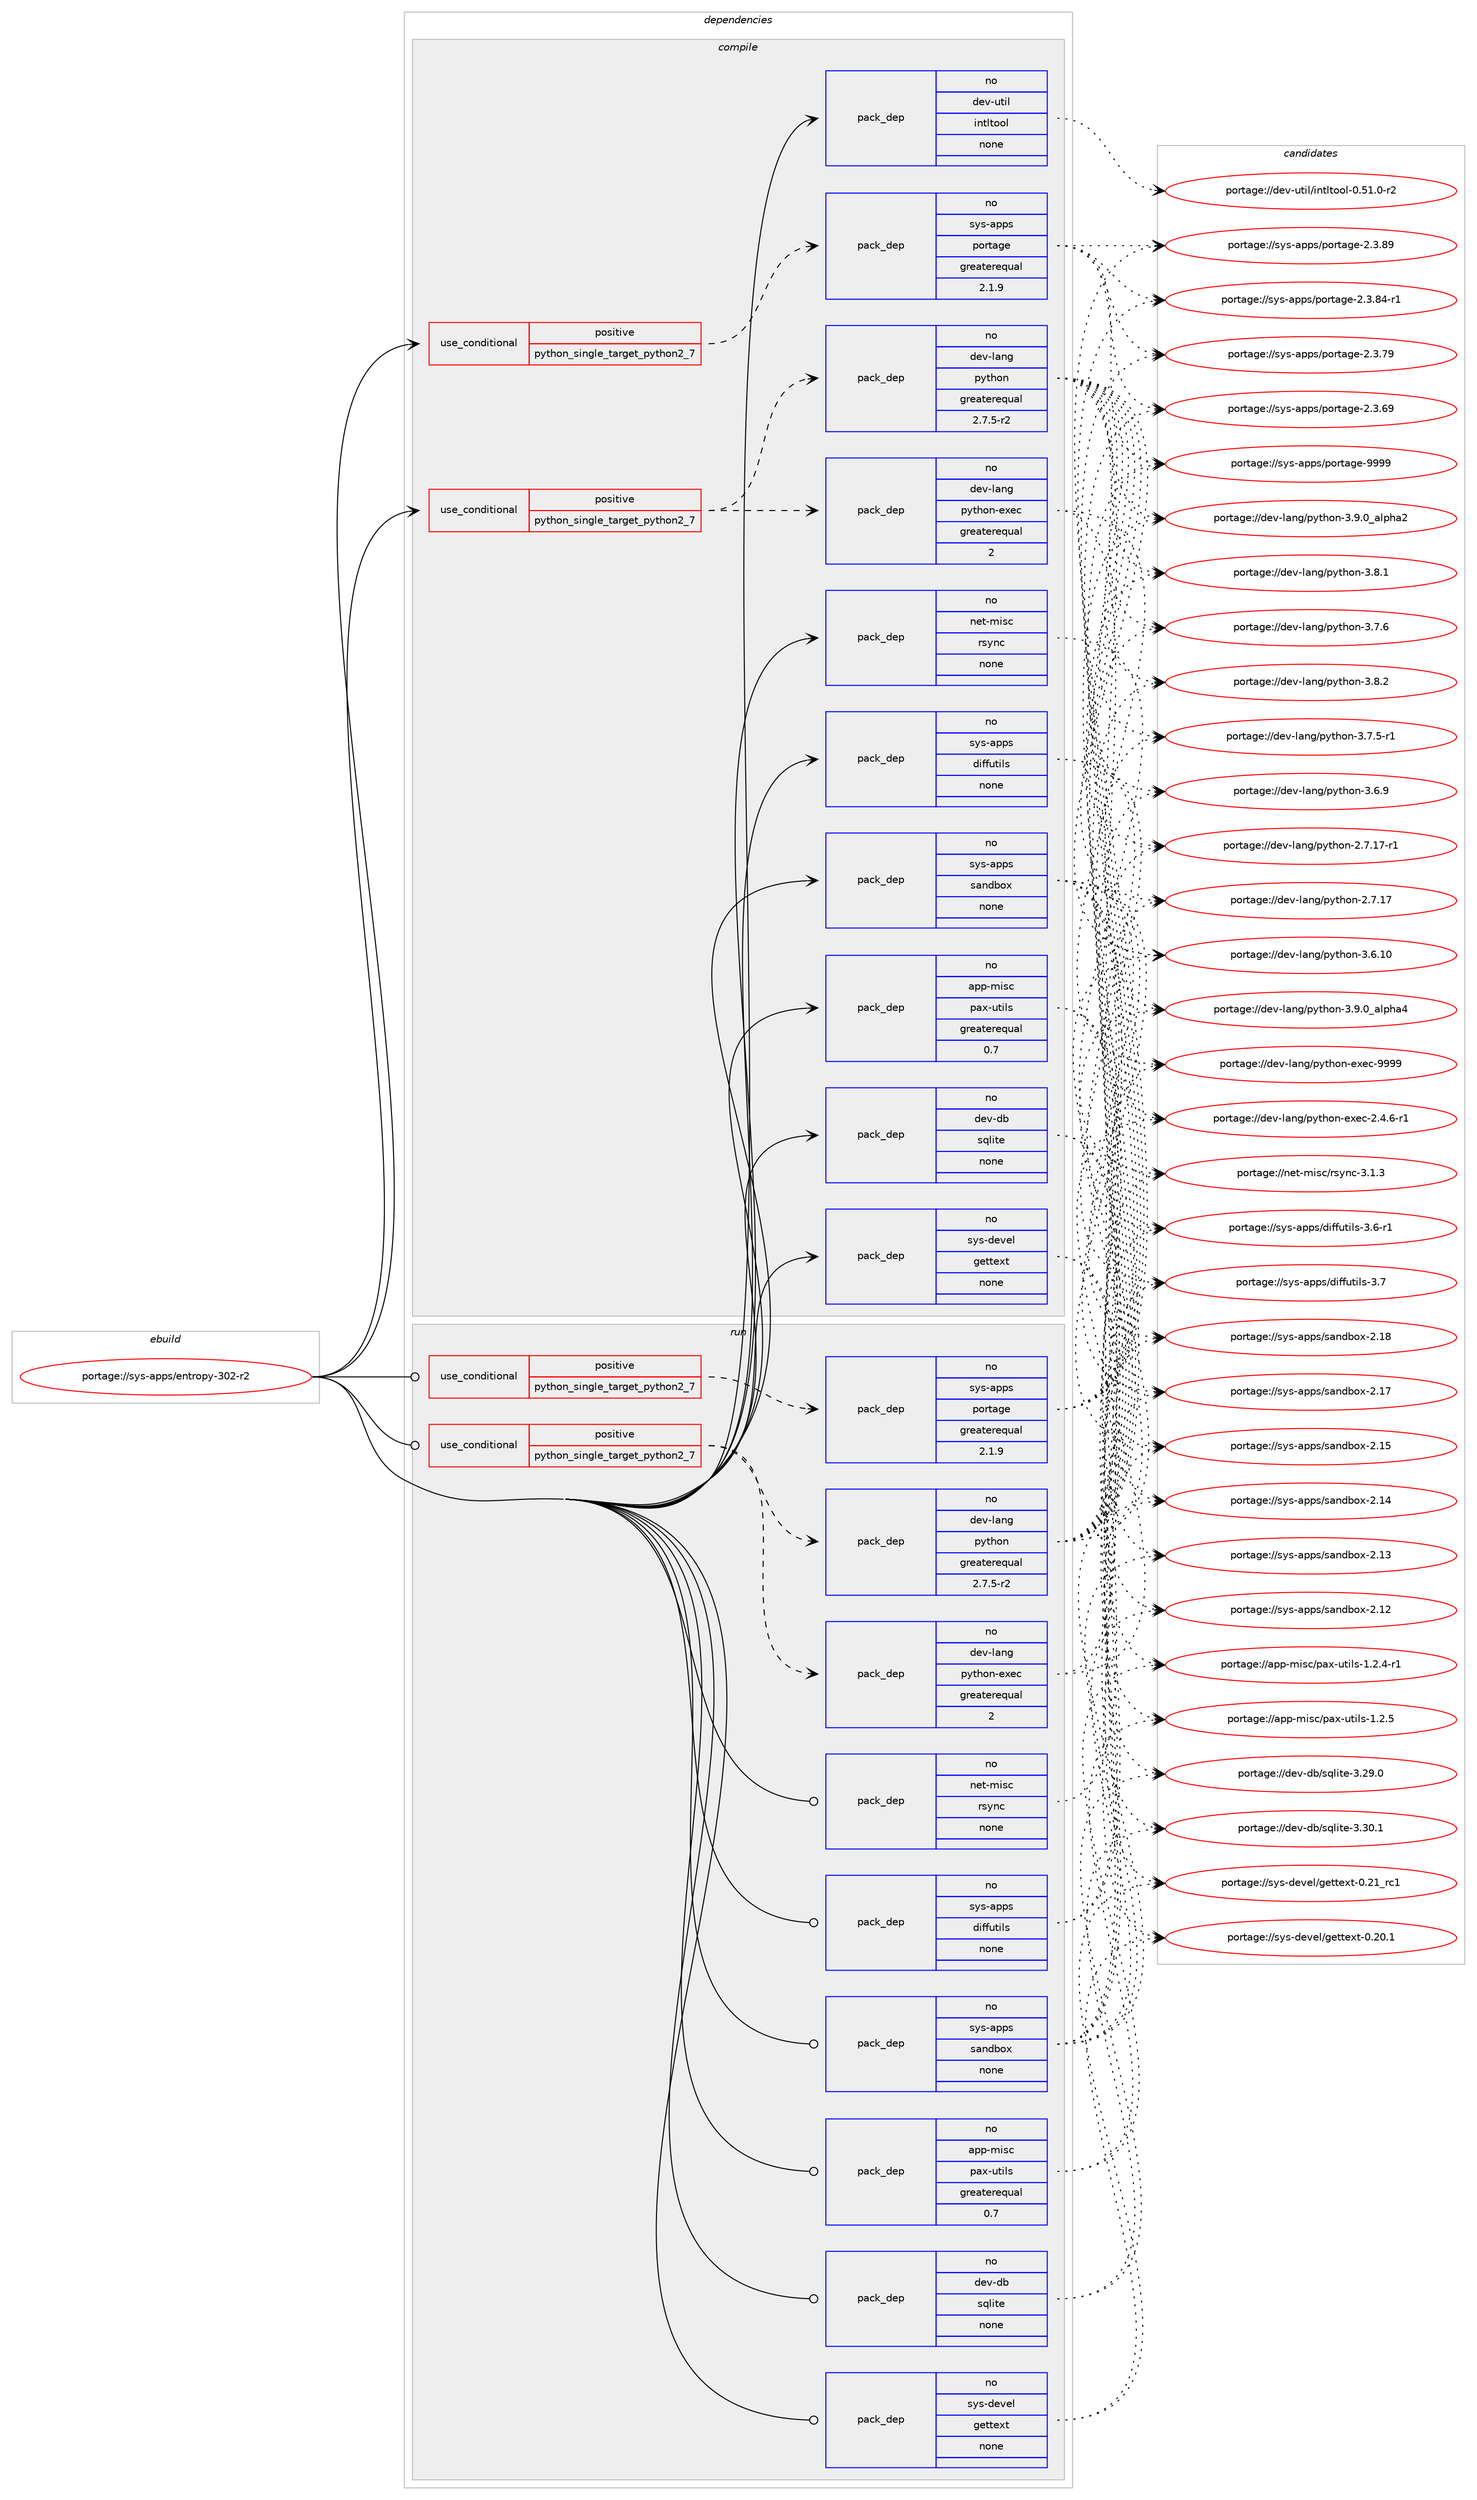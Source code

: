 digraph prolog {

# *************
# Graph options
# *************

newrank=true;
concentrate=true;
compound=true;
graph [rankdir=LR,fontname=Helvetica,fontsize=10,ranksep=1.5];#, ranksep=2.5, nodesep=0.2];
edge  [arrowhead=vee];
node  [fontname=Helvetica,fontsize=10];

# **********
# The ebuild
# **********

subgraph cluster_leftcol {
color=gray;
label=<<i>ebuild</i>>;
id [label="portage://sys-apps/entropy-302-r2", color=red, width=4, href="../sys-apps/entropy-302-r2.svg"];
}

# ****************
# The dependencies
# ****************

subgraph cluster_midcol {
color=gray;
label=<<i>dependencies</i>>;
subgraph cluster_compile {
fillcolor="#eeeeee";
style=filled;
label=<<i>compile</i>>;
subgraph cond9509 {
dependency44412 [label=<<TABLE BORDER="0" CELLBORDER="1" CELLSPACING="0" CELLPADDING="4"><TR><TD ROWSPAN="3" CELLPADDING="10">use_conditional</TD></TR><TR><TD>positive</TD></TR><TR><TD>python_single_target_python2_7</TD></TR></TABLE>>, shape=none, color=red];
subgraph pack33897 {
dependency44413 [label=<<TABLE BORDER="0" CELLBORDER="1" CELLSPACING="0" CELLPADDING="4" WIDTH="220"><TR><TD ROWSPAN="6" CELLPADDING="30">pack_dep</TD></TR><TR><TD WIDTH="110">no</TD></TR><TR><TD>dev-lang</TD></TR><TR><TD>python</TD></TR><TR><TD>greaterequal</TD></TR><TR><TD>2.7.5-r2</TD></TR></TABLE>>, shape=none, color=blue];
}
dependency44412:e -> dependency44413:w [weight=20,style="dashed",arrowhead="vee"];
subgraph pack33898 {
dependency44414 [label=<<TABLE BORDER="0" CELLBORDER="1" CELLSPACING="0" CELLPADDING="4" WIDTH="220"><TR><TD ROWSPAN="6" CELLPADDING="30">pack_dep</TD></TR><TR><TD WIDTH="110">no</TD></TR><TR><TD>dev-lang</TD></TR><TR><TD>python-exec</TD></TR><TR><TD>greaterequal</TD></TR><TR><TD>2</TD></TR></TABLE>>, shape=none, color=blue];
}
dependency44412:e -> dependency44414:w [weight=20,style="dashed",arrowhead="vee"];
}
id:e -> dependency44412:w [weight=20,style="solid",arrowhead="vee"];
subgraph cond9510 {
dependency44415 [label=<<TABLE BORDER="0" CELLBORDER="1" CELLSPACING="0" CELLPADDING="4"><TR><TD ROWSPAN="3" CELLPADDING="10">use_conditional</TD></TR><TR><TD>positive</TD></TR><TR><TD>python_single_target_python2_7</TD></TR></TABLE>>, shape=none, color=red];
subgraph pack33899 {
dependency44416 [label=<<TABLE BORDER="0" CELLBORDER="1" CELLSPACING="0" CELLPADDING="4" WIDTH="220"><TR><TD ROWSPAN="6" CELLPADDING="30">pack_dep</TD></TR><TR><TD WIDTH="110">no</TD></TR><TR><TD>sys-apps</TD></TR><TR><TD>portage</TD></TR><TR><TD>greaterequal</TD></TR><TR><TD>2.1.9</TD></TR></TABLE>>, shape=none, color=blue];
}
dependency44415:e -> dependency44416:w [weight=20,style="dashed",arrowhead="vee"];
}
id:e -> dependency44415:w [weight=20,style="solid",arrowhead="vee"];
subgraph pack33900 {
dependency44417 [label=<<TABLE BORDER="0" CELLBORDER="1" CELLSPACING="0" CELLPADDING="4" WIDTH="220"><TR><TD ROWSPAN="6" CELLPADDING="30">pack_dep</TD></TR><TR><TD WIDTH="110">no</TD></TR><TR><TD>app-misc</TD></TR><TR><TD>pax-utils</TD></TR><TR><TD>greaterequal</TD></TR><TR><TD>0.7</TD></TR></TABLE>>, shape=none, color=blue];
}
id:e -> dependency44417:w [weight=20,style="solid",arrowhead="vee"];
subgraph pack33901 {
dependency44418 [label=<<TABLE BORDER="0" CELLBORDER="1" CELLSPACING="0" CELLPADDING="4" WIDTH="220"><TR><TD ROWSPAN="6" CELLPADDING="30">pack_dep</TD></TR><TR><TD WIDTH="110">no</TD></TR><TR><TD>dev-db</TD></TR><TR><TD>sqlite</TD></TR><TR><TD>none</TD></TR><TR><TD></TD></TR></TABLE>>, shape=none, color=blue];
}
id:e -> dependency44418:w [weight=20,style="solid",arrowhead="vee"];
subgraph pack33902 {
dependency44419 [label=<<TABLE BORDER="0" CELLBORDER="1" CELLSPACING="0" CELLPADDING="4" WIDTH="220"><TR><TD ROWSPAN="6" CELLPADDING="30">pack_dep</TD></TR><TR><TD WIDTH="110">no</TD></TR><TR><TD>dev-util</TD></TR><TR><TD>intltool</TD></TR><TR><TD>none</TD></TR><TR><TD></TD></TR></TABLE>>, shape=none, color=blue];
}
id:e -> dependency44419:w [weight=20,style="solid",arrowhead="vee"];
subgraph pack33903 {
dependency44420 [label=<<TABLE BORDER="0" CELLBORDER="1" CELLSPACING="0" CELLPADDING="4" WIDTH="220"><TR><TD ROWSPAN="6" CELLPADDING="30">pack_dep</TD></TR><TR><TD WIDTH="110">no</TD></TR><TR><TD>net-misc</TD></TR><TR><TD>rsync</TD></TR><TR><TD>none</TD></TR><TR><TD></TD></TR></TABLE>>, shape=none, color=blue];
}
id:e -> dependency44420:w [weight=20,style="solid",arrowhead="vee"];
subgraph pack33904 {
dependency44421 [label=<<TABLE BORDER="0" CELLBORDER="1" CELLSPACING="0" CELLPADDING="4" WIDTH="220"><TR><TD ROWSPAN="6" CELLPADDING="30">pack_dep</TD></TR><TR><TD WIDTH="110">no</TD></TR><TR><TD>sys-apps</TD></TR><TR><TD>diffutils</TD></TR><TR><TD>none</TD></TR><TR><TD></TD></TR></TABLE>>, shape=none, color=blue];
}
id:e -> dependency44421:w [weight=20,style="solid",arrowhead="vee"];
subgraph pack33905 {
dependency44422 [label=<<TABLE BORDER="0" CELLBORDER="1" CELLSPACING="0" CELLPADDING="4" WIDTH="220"><TR><TD ROWSPAN="6" CELLPADDING="30">pack_dep</TD></TR><TR><TD WIDTH="110">no</TD></TR><TR><TD>sys-apps</TD></TR><TR><TD>sandbox</TD></TR><TR><TD>none</TD></TR><TR><TD></TD></TR></TABLE>>, shape=none, color=blue];
}
id:e -> dependency44422:w [weight=20,style="solid",arrowhead="vee"];
subgraph pack33906 {
dependency44423 [label=<<TABLE BORDER="0" CELLBORDER="1" CELLSPACING="0" CELLPADDING="4" WIDTH="220"><TR><TD ROWSPAN="6" CELLPADDING="30">pack_dep</TD></TR><TR><TD WIDTH="110">no</TD></TR><TR><TD>sys-devel</TD></TR><TR><TD>gettext</TD></TR><TR><TD>none</TD></TR><TR><TD></TD></TR></TABLE>>, shape=none, color=blue];
}
id:e -> dependency44423:w [weight=20,style="solid",arrowhead="vee"];
}
subgraph cluster_compileandrun {
fillcolor="#eeeeee";
style=filled;
label=<<i>compile and run</i>>;
}
subgraph cluster_run {
fillcolor="#eeeeee";
style=filled;
label=<<i>run</i>>;
subgraph cond9511 {
dependency44424 [label=<<TABLE BORDER="0" CELLBORDER="1" CELLSPACING="0" CELLPADDING="4"><TR><TD ROWSPAN="3" CELLPADDING="10">use_conditional</TD></TR><TR><TD>positive</TD></TR><TR><TD>python_single_target_python2_7</TD></TR></TABLE>>, shape=none, color=red];
subgraph pack33907 {
dependency44425 [label=<<TABLE BORDER="0" CELLBORDER="1" CELLSPACING="0" CELLPADDING="4" WIDTH="220"><TR><TD ROWSPAN="6" CELLPADDING="30">pack_dep</TD></TR><TR><TD WIDTH="110">no</TD></TR><TR><TD>dev-lang</TD></TR><TR><TD>python</TD></TR><TR><TD>greaterequal</TD></TR><TR><TD>2.7.5-r2</TD></TR></TABLE>>, shape=none, color=blue];
}
dependency44424:e -> dependency44425:w [weight=20,style="dashed",arrowhead="vee"];
subgraph pack33908 {
dependency44426 [label=<<TABLE BORDER="0" CELLBORDER="1" CELLSPACING="0" CELLPADDING="4" WIDTH="220"><TR><TD ROWSPAN="6" CELLPADDING="30">pack_dep</TD></TR><TR><TD WIDTH="110">no</TD></TR><TR><TD>dev-lang</TD></TR><TR><TD>python-exec</TD></TR><TR><TD>greaterequal</TD></TR><TR><TD>2</TD></TR></TABLE>>, shape=none, color=blue];
}
dependency44424:e -> dependency44426:w [weight=20,style="dashed",arrowhead="vee"];
}
id:e -> dependency44424:w [weight=20,style="solid",arrowhead="odot"];
subgraph cond9512 {
dependency44427 [label=<<TABLE BORDER="0" CELLBORDER="1" CELLSPACING="0" CELLPADDING="4"><TR><TD ROWSPAN="3" CELLPADDING="10">use_conditional</TD></TR><TR><TD>positive</TD></TR><TR><TD>python_single_target_python2_7</TD></TR></TABLE>>, shape=none, color=red];
subgraph pack33909 {
dependency44428 [label=<<TABLE BORDER="0" CELLBORDER="1" CELLSPACING="0" CELLPADDING="4" WIDTH="220"><TR><TD ROWSPAN="6" CELLPADDING="30">pack_dep</TD></TR><TR><TD WIDTH="110">no</TD></TR><TR><TD>sys-apps</TD></TR><TR><TD>portage</TD></TR><TR><TD>greaterequal</TD></TR><TR><TD>2.1.9</TD></TR></TABLE>>, shape=none, color=blue];
}
dependency44427:e -> dependency44428:w [weight=20,style="dashed",arrowhead="vee"];
}
id:e -> dependency44427:w [weight=20,style="solid",arrowhead="odot"];
subgraph pack33910 {
dependency44429 [label=<<TABLE BORDER="0" CELLBORDER="1" CELLSPACING="0" CELLPADDING="4" WIDTH="220"><TR><TD ROWSPAN="6" CELLPADDING="30">pack_dep</TD></TR><TR><TD WIDTH="110">no</TD></TR><TR><TD>app-misc</TD></TR><TR><TD>pax-utils</TD></TR><TR><TD>greaterequal</TD></TR><TR><TD>0.7</TD></TR></TABLE>>, shape=none, color=blue];
}
id:e -> dependency44429:w [weight=20,style="solid",arrowhead="odot"];
subgraph pack33911 {
dependency44430 [label=<<TABLE BORDER="0" CELLBORDER="1" CELLSPACING="0" CELLPADDING="4" WIDTH="220"><TR><TD ROWSPAN="6" CELLPADDING="30">pack_dep</TD></TR><TR><TD WIDTH="110">no</TD></TR><TR><TD>dev-db</TD></TR><TR><TD>sqlite</TD></TR><TR><TD>none</TD></TR><TR><TD></TD></TR></TABLE>>, shape=none, color=blue];
}
id:e -> dependency44430:w [weight=20,style="solid",arrowhead="odot"];
subgraph pack33912 {
dependency44431 [label=<<TABLE BORDER="0" CELLBORDER="1" CELLSPACING="0" CELLPADDING="4" WIDTH="220"><TR><TD ROWSPAN="6" CELLPADDING="30">pack_dep</TD></TR><TR><TD WIDTH="110">no</TD></TR><TR><TD>net-misc</TD></TR><TR><TD>rsync</TD></TR><TR><TD>none</TD></TR><TR><TD></TD></TR></TABLE>>, shape=none, color=blue];
}
id:e -> dependency44431:w [weight=20,style="solid",arrowhead="odot"];
subgraph pack33913 {
dependency44432 [label=<<TABLE BORDER="0" CELLBORDER="1" CELLSPACING="0" CELLPADDING="4" WIDTH="220"><TR><TD ROWSPAN="6" CELLPADDING="30">pack_dep</TD></TR><TR><TD WIDTH="110">no</TD></TR><TR><TD>sys-apps</TD></TR><TR><TD>diffutils</TD></TR><TR><TD>none</TD></TR><TR><TD></TD></TR></TABLE>>, shape=none, color=blue];
}
id:e -> dependency44432:w [weight=20,style="solid",arrowhead="odot"];
subgraph pack33914 {
dependency44433 [label=<<TABLE BORDER="0" CELLBORDER="1" CELLSPACING="0" CELLPADDING="4" WIDTH="220"><TR><TD ROWSPAN="6" CELLPADDING="30">pack_dep</TD></TR><TR><TD WIDTH="110">no</TD></TR><TR><TD>sys-apps</TD></TR><TR><TD>sandbox</TD></TR><TR><TD>none</TD></TR><TR><TD></TD></TR></TABLE>>, shape=none, color=blue];
}
id:e -> dependency44433:w [weight=20,style="solid",arrowhead="odot"];
subgraph pack33915 {
dependency44434 [label=<<TABLE BORDER="0" CELLBORDER="1" CELLSPACING="0" CELLPADDING="4" WIDTH="220"><TR><TD ROWSPAN="6" CELLPADDING="30">pack_dep</TD></TR><TR><TD WIDTH="110">no</TD></TR><TR><TD>sys-devel</TD></TR><TR><TD>gettext</TD></TR><TR><TD>none</TD></TR><TR><TD></TD></TR></TABLE>>, shape=none, color=blue];
}
id:e -> dependency44434:w [weight=20,style="solid",arrowhead="odot"];
}
}

# **************
# The candidates
# **************

subgraph cluster_choices {
rank=same;
color=gray;
label=<<i>candidates</i>>;

subgraph choice33897 {
color=black;
nodesep=1;
choice10010111845108971101034711212111610411111045514657464895971081121049752 [label="portage://dev-lang/python-3.9.0_alpha4", color=red, width=4,href="../dev-lang/python-3.9.0_alpha4.svg"];
choice10010111845108971101034711212111610411111045514657464895971081121049750 [label="portage://dev-lang/python-3.9.0_alpha2", color=red, width=4,href="../dev-lang/python-3.9.0_alpha2.svg"];
choice100101118451089711010347112121116104111110455146564650 [label="portage://dev-lang/python-3.8.2", color=red, width=4,href="../dev-lang/python-3.8.2.svg"];
choice100101118451089711010347112121116104111110455146564649 [label="portage://dev-lang/python-3.8.1", color=red, width=4,href="../dev-lang/python-3.8.1.svg"];
choice100101118451089711010347112121116104111110455146554654 [label="portage://dev-lang/python-3.7.6", color=red, width=4,href="../dev-lang/python-3.7.6.svg"];
choice1001011184510897110103471121211161041111104551465546534511449 [label="portage://dev-lang/python-3.7.5-r1", color=red, width=4,href="../dev-lang/python-3.7.5-r1.svg"];
choice100101118451089711010347112121116104111110455146544657 [label="portage://dev-lang/python-3.6.9", color=red, width=4,href="../dev-lang/python-3.6.9.svg"];
choice10010111845108971101034711212111610411111045514654464948 [label="portage://dev-lang/python-3.6.10", color=red, width=4,href="../dev-lang/python-3.6.10.svg"];
choice100101118451089711010347112121116104111110455046554649554511449 [label="portage://dev-lang/python-2.7.17-r1", color=red, width=4,href="../dev-lang/python-2.7.17-r1.svg"];
choice10010111845108971101034711212111610411111045504655464955 [label="portage://dev-lang/python-2.7.17", color=red, width=4,href="../dev-lang/python-2.7.17.svg"];
dependency44413:e -> choice10010111845108971101034711212111610411111045514657464895971081121049752:w [style=dotted,weight="100"];
dependency44413:e -> choice10010111845108971101034711212111610411111045514657464895971081121049750:w [style=dotted,weight="100"];
dependency44413:e -> choice100101118451089711010347112121116104111110455146564650:w [style=dotted,weight="100"];
dependency44413:e -> choice100101118451089711010347112121116104111110455146564649:w [style=dotted,weight="100"];
dependency44413:e -> choice100101118451089711010347112121116104111110455146554654:w [style=dotted,weight="100"];
dependency44413:e -> choice1001011184510897110103471121211161041111104551465546534511449:w [style=dotted,weight="100"];
dependency44413:e -> choice100101118451089711010347112121116104111110455146544657:w [style=dotted,weight="100"];
dependency44413:e -> choice10010111845108971101034711212111610411111045514654464948:w [style=dotted,weight="100"];
dependency44413:e -> choice100101118451089711010347112121116104111110455046554649554511449:w [style=dotted,weight="100"];
dependency44413:e -> choice10010111845108971101034711212111610411111045504655464955:w [style=dotted,weight="100"];
}
subgraph choice33898 {
color=black;
nodesep=1;
choice10010111845108971101034711212111610411111045101120101994557575757 [label="portage://dev-lang/python-exec-9999", color=red, width=4,href="../dev-lang/python-exec-9999.svg"];
choice10010111845108971101034711212111610411111045101120101994550465246544511449 [label="portage://dev-lang/python-exec-2.4.6-r1", color=red, width=4,href="../dev-lang/python-exec-2.4.6-r1.svg"];
dependency44414:e -> choice10010111845108971101034711212111610411111045101120101994557575757:w [style=dotted,weight="100"];
dependency44414:e -> choice10010111845108971101034711212111610411111045101120101994550465246544511449:w [style=dotted,weight="100"];
}
subgraph choice33899 {
color=black;
nodesep=1;
choice115121115459711211211547112111114116971031014557575757 [label="portage://sys-apps/portage-9999", color=red, width=4,href="../sys-apps/portage-9999.svg"];
choice1151211154597112112115471121111141169710310145504651465657 [label="portage://sys-apps/portage-2.3.89", color=red, width=4,href="../sys-apps/portage-2.3.89.svg"];
choice11512111545971121121154711211111411697103101455046514656524511449 [label="portage://sys-apps/portage-2.3.84-r1", color=red, width=4,href="../sys-apps/portage-2.3.84-r1.svg"];
choice1151211154597112112115471121111141169710310145504651465557 [label="portage://sys-apps/portage-2.3.79", color=red, width=4,href="../sys-apps/portage-2.3.79.svg"];
choice1151211154597112112115471121111141169710310145504651465457 [label="portage://sys-apps/portage-2.3.69", color=red, width=4,href="../sys-apps/portage-2.3.69.svg"];
dependency44416:e -> choice115121115459711211211547112111114116971031014557575757:w [style=dotted,weight="100"];
dependency44416:e -> choice1151211154597112112115471121111141169710310145504651465657:w [style=dotted,weight="100"];
dependency44416:e -> choice11512111545971121121154711211111411697103101455046514656524511449:w [style=dotted,weight="100"];
dependency44416:e -> choice1151211154597112112115471121111141169710310145504651465557:w [style=dotted,weight="100"];
dependency44416:e -> choice1151211154597112112115471121111141169710310145504651465457:w [style=dotted,weight="100"];
}
subgraph choice33900 {
color=black;
nodesep=1;
choice971121124510910511599471129712045117116105108115454946504653 [label="portage://app-misc/pax-utils-1.2.5", color=red, width=4,href="../app-misc/pax-utils-1.2.5.svg"];
choice9711211245109105115994711297120451171161051081154549465046524511449 [label="portage://app-misc/pax-utils-1.2.4-r1", color=red, width=4,href="../app-misc/pax-utils-1.2.4-r1.svg"];
dependency44417:e -> choice971121124510910511599471129712045117116105108115454946504653:w [style=dotted,weight="100"];
dependency44417:e -> choice9711211245109105115994711297120451171161051081154549465046524511449:w [style=dotted,weight="100"];
}
subgraph choice33901 {
color=black;
nodesep=1;
choice10010111845100984711511310810511610145514651484649 [label="portage://dev-db/sqlite-3.30.1", color=red, width=4,href="../dev-db/sqlite-3.30.1.svg"];
choice10010111845100984711511310810511610145514650574648 [label="portage://dev-db/sqlite-3.29.0", color=red, width=4,href="../dev-db/sqlite-3.29.0.svg"];
dependency44418:e -> choice10010111845100984711511310810511610145514651484649:w [style=dotted,weight="100"];
dependency44418:e -> choice10010111845100984711511310810511610145514650574648:w [style=dotted,weight="100"];
}
subgraph choice33902 {
color=black;
nodesep=1;
choice1001011184511711610510847105110116108116111111108454846534946484511450 [label="portage://dev-util/intltool-0.51.0-r2", color=red, width=4,href="../dev-util/intltool-0.51.0-r2.svg"];
dependency44419:e -> choice1001011184511711610510847105110116108116111111108454846534946484511450:w [style=dotted,weight="100"];
}
subgraph choice33903 {
color=black;
nodesep=1;
choice11010111645109105115994711411512111099455146494651 [label="portage://net-misc/rsync-3.1.3", color=red, width=4,href="../net-misc/rsync-3.1.3.svg"];
dependency44420:e -> choice11010111645109105115994711411512111099455146494651:w [style=dotted,weight="100"];
}
subgraph choice33904 {
color=black;
nodesep=1;
choice11512111545971121121154710010510210211711610510811545514655 [label="portage://sys-apps/diffutils-3.7", color=red, width=4,href="../sys-apps/diffutils-3.7.svg"];
choice115121115459711211211547100105102102117116105108115455146544511449 [label="portage://sys-apps/diffutils-3.6-r1", color=red, width=4,href="../sys-apps/diffutils-3.6-r1.svg"];
dependency44421:e -> choice11512111545971121121154710010510210211711610510811545514655:w [style=dotted,weight="100"];
dependency44421:e -> choice115121115459711211211547100105102102117116105108115455146544511449:w [style=dotted,weight="100"];
}
subgraph choice33905 {
color=black;
nodesep=1;
choice11512111545971121121154711597110100981111204550464956 [label="portage://sys-apps/sandbox-2.18", color=red, width=4,href="../sys-apps/sandbox-2.18.svg"];
choice11512111545971121121154711597110100981111204550464955 [label="portage://sys-apps/sandbox-2.17", color=red, width=4,href="../sys-apps/sandbox-2.17.svg"];
choice11512111545971121121154711597110100981111204550464953 [label="portage://sys-apps/sandbox-2.15", color=red, width=4,href="../sys-apps/sandbox-2.15.svg"];
choice11512111545971121121154711597110100981111204550464952 [label="portage://sys-apps/sandbox-2.14", color=red, width=4,href="../sys-apps/sandbox-2.14.svg"];
choice11512111545971121121154711597110100981111204550464951 [label="portage://sys-apps/sandbox-2.13", color=red, width=4,href="../sys-apps/sandbox-2.13.svg"];
choice11512111545971121121154711597110100981111204550464950 [label="portage://sys-apps/sandbox-2.12", color=red, width=4,href="../sys-apps/sandbox-2.12.svg"];
dependency44422:e -> choice11512111545971121121154711597110100981111204550464956:w [style=dotted,weight="100"];
dependency44422:e -> choice11512111545971121121154711597110100981111204550464955:w [style=dotted,weight="100"];
dependency44422:e -> choice11512111545971121121154711597110100981111204550464953:w [style=dotted,weight="100"];
dependency44422:e -> choice11512111545971121121154711597110100981111204550464952:w [style=dotted,weight="100"];
dependency44422:e -> choice11512111545971121121154711597110100981111204550464951:w [style=dotted,weight="100"];
dependency44422:e -> choice11512111545971121121154711597110100981111204550464950:w [style=dotted,weight="100"];
}
subgraph choice33906 {
color=black;
nodesep=1;
choice11512111545100101118101108471031011161161011201164548465049951149949 [label="portage://sys-devel/gettext-0.21_rc1", color=red, width=4,href="../sys-devel/gettext-0.21_rc1.svg"];
choice115121115451001011181011084710310111611610112011645484650484649 [label="portage://sys-devel/gettext-0.20.1", color=red, width=4,href="../sys-devel/gettext-0.20.1.svg"];
dependency44423:e -> choice11512111545100101118101108471031011161161011201164548465049951149949:w [style=dotted,weight="100"];
dependency44423:e -> choice115121115451001011181011084710310111611610112011645484650484649:w [style=dotted,weight="100"];
}
subgraph choice33907 {
color=black;
nodesep=1;
choice10010111845108971101034711212111610411111045514657464895971081121049752 [label="portage://dev-lang/python-3.9.0_alpha4", color=red, width=4,href="../dev-lang/python-3.9.0_alpha4.svg"];
choice10010111845108971101034711212111610411111045514657464895971081121049750 [label="portage://dev-lang/python-3.9.0_alpha2", color=red, width=4,href="../dev-lang/python-3.9.0_alpha2.svg"];
choice100101118451089711010347112121116104111110455146564650 [label="portage://dev-lang/python-3.8.2", color=red, width=4,href="../dev-lang/python-3.8.2.svg"];
choice100101118451089711010347112121116104111110455146564649 [label="portage://dev-lang/python-3.8.1", color=red, width=4,href="../dev-lang/python-3.8.1.svg"];
choice100101118451089711010347112121116104111110455146554654 [label="portage://dev-lang/python-3.7.6", color=red, width=4,href="../dev-lang/python-3.7.6.svg"];
choice1001011184510897110103471121211161041111104551465546534511449 [label="portage://dev-lang/python-3.7.5-r1", color=red, width=4,href="../dev-lang/python-3.7.5-r1.svg"];
choice100101118451089711010347112121116104111110455146544657 [label="portage://dev-lang/python-3.6.9", color=red, width=4,href="../dev-lang/python-3.6.9.svg"];
choice10010111845108971101034711212111610411111045514654464948 [label="portage://dev-lang/python-3.6.10", color=red, width=4,href="../dev-lang/python-3.6.10.svg"];
choice100101118451089711010347112121116104111110455046554649554511449 [label="portage://dev-lang/python-2.7.17-r1", color=red, width=4,href="../dev-lang/python-2.7.17-r1.svg"];
choice10010111845108971101034711212111610411111045504655464955 [label="portage://dev-lang/python-2.7.17", color=red, width=4,href="../dev-lang/python-2.7.17.svg"];
dependency44425:e -> choice10010111845108971101034711212111610411111045514657464895971081121049752:w [style=dotted,weight="100"];
dependency44425:e -> choice10010111845108971101034711212111610411111045514657464895971081121049750:w [style=dotted,weight="100"];
dependency44425:e -> choice100101118451089711010347112121116104111110455146564650:w [style=dotted,weight="100"];
dependency44425:e -> choice100101118451089711010347112121116104111110455146564649:w [style=dotted,weight="100"];
dependency44425:e -> choice100101118451089711010347112121116104111110455146554654:w [style=dotted,weight="100"];
dependency44425:e -> choice1001011184510897110103471121211161041111104551465546534511449:w [style=dotted,weight="100"];
dependency44425:e -> choice100101118451089711010347112121116104111110455146544657:w [style=dotted,weight="100"];
dependency44425:e -> choice10010111845108971101034711212111610411111045514654464948:w [style=dotted,weight="100"];
dependency44425:e -> choice100101118451089711010347112121116104111110455046554649554511449:w [style=dotted,weight="100"];
dependency44425:e -> choice10010111845108971101034711212111610411111045504655464955:w [style=dotted,weight="100"];
}
subgraph choice33908 {
color=black;
nodesep=1;
choice10010111845108971101034711212111610411111045101120101994557575757 [label="portage://dev-lang/python-exec-9999", color=red, width=4,href="../dev-lang/python-exec-9999.svg"];
choice10010111845108971101034711212111610411111045101120101994550465246544511449 [label="portage://dev-lang/python-exec-2.4.6-r1", color=red, width=4,href="../dev-lang/python-exec-2.4.6-r1.svg"];
dependency44426:e -> choice10010111845108971101034711212111610411111045101120101994557575757:w [style=dotted,weight="100"];
dependency44426:e -> choice10010111845108971101034711212111610411111045101120101994550465246544511449:w [style=dotted,weight="100"];
}
subgraph choice33909 {
color=black;
nodesep=1;
choice115121115459711211211547112111114116971031014557575757 [label="portage://sys-apps/portage-9999", color=red, width=4,href="../sys-apps/portage-9999.svg"];
choice1151211154597112112115471121111141169710310145504651465657 [label="portage://sys-apps/portage-2.3.89", color=red, width=4,href="../sys-apps/portage-2.3.89.svg"];
choice11512111545971121121154711211111411697103101455046514656524511449 [label="portage://sys-apps/portage-2.3.84-r1", color=red, width=4,href="../sys-apps/portage-2.3.84-r1.svg"];
choice1151211154597112112115471121111141169710310145504651465557 [label="portage://sys-apps/portage-2.3.79", color=red, width=4,href="../sys-apps/portage-2.3.79.svg"];
choice1151211154597112112115471121111141169710310145504651465457 [label="portage://sys-apps/portage-2.3.69", color=red, width=4,href="../sys-apps/portage-2.3.69.svg"];
dependency44428:e -> choice115121115459711211211547112111114116971031014557575757:w [style=dotted,weight="100"];
dependency44428:e -> choice1151211154597112112115471121111141169710310145504651465657:w [style=dotted,weight="100"];
dependency44428:e -> choice11512111545971121121154711211111411697103101455046514656524511449:w [style=dotted,weight="100"];
dependency44428:e -> choice1151211154597112112115471121111141169710310145504651465557:w [style=dotted,weight="100"];
dependency44428:e -> choice1151211154597112112115471121111141169710310145504651465457:w [style=dotted,weight="100"];
}
subgraph choice33910 {
color=black;
nodesep=1;
choice971121124510910511599471129712045117116105108115454946504653 [label="portage://app-misc/pax-utils-1.2.5", color=red, width=4,href="../app-misc/pax-utils-1.2.5.svg"];
choice9711211245109105115994711297120451171161051081154549465046524511449 [label="portage://app-misc/pax-utils-1.2.4-r1", color=red, width=4,href="../app-misc/pax-utils-1.2.4-r1.svg"];
dependency44429:e -> choice971121124510910511599471129712045117116105108115454946504653:w [style=dotted,weight="100"];
dependency44429:e -> choice9711211245109105115994711297120451171161051081154549465046524511449:w [style=dotted,weight="100"];
}
subgraph choice33911 {
color=black;
nodesep=1;
choice10010111845100984711511310810511610145514651484649 [label="portage://dev-db/sqlite-3.30.1", color=red, width=4,href="../dev-db/sqlite-3.30.1.svg"];
choice10010111845100984711511310810511610145514650574648 [label="portage://dev-db/sqlite-3.29.0", color=red, width=4,href="../dev-db/sqlite-3.29.0.svg"];
dependency44430:e -> choice10010111845100984711511310810511610145514651484649:w [style=dotted,weight="100"];
dependency44430:e -> choice10010111845100984711511310810511610145514650574648:w [style=dotted,weight="100"];
}
subgraph choice33912 {
color=black;
nodesep=1;
choice11010111645109105115994711411512111099455146494651 [label="portage://net-misc/rsync-3.1.3", color=red, width=4,href="../net-misc/rsync-3.1.3.svg"];
dependency44431:e -> choice11010111645109105115994711411512111099455146494651:w [style=dotted,weight="100"];
}
subgraph choice33913 {
color=black;
nodesep=1;
choice11512111545971121121154710010510210211711610510811545514655 [label="portage://sys-apps/diffutils-3.7", color=red, width=4,href="../sys-apps/diffutils-3.7.svg"];
choice115121115459711211211547100105102102117116105108115455146544511449 [label="portage://sys-apps/diffutils-3.6-r1", color=red, width=4,href="../sys-apps/diffutils-3.6-r1.svg"];
dependency44432:e -> choice11512111545971121121154710010510210211711610510811545514655:w [style=dotted,weight="100"];
dependency44432:e -> choice115121115459711211211547100105102102117116105108115455146544511449:w [style=dotted,weight="100"];
}
subgraph choice33914 {
color=black;
nodesep=1;
choice11512111545971121121154711597110100981111204550464956 [label="portage://sys-apps/sandbox-2.18", color=red, width=4,href="../sys-apps/sandbox-2.18.svg"];
choice11512111545971121121154711597110100981111204550464955 [label="portage://sys-apps/sandbox-2.17", color=red, width=4,href="../sys-apps/sandbox-2.17.svg"];
choice11512111545971121121154711597110100981111204550464953 [label="portage://sys-apps/sandbox-2.15", color=red, width=4,href="../sys-apps/sandbox-2.15.svg"];
choice11512111545971121121154711597110100981111204550464952 [label="portage://sys-apps/sandbox-2.14", color=red, width=4,href="../sys-apps/sandbox-2.14.svg"];
choice11512111545971121121154711597110100981111204550464951 [label="portage://sys-apps/sandbox-2.13", color=red, width=4,href="../sys-apps/sandbox-2.13.svg"];
choice11512111545971121121154711597110100981111204550464950 [label="portage://sys-apps/sandbox-2.12", color=red, width=4,href="../sys-apps/sandbox-2.12.svg"];
dependency44433:e -> choice11512111545971121121154711597110100981111204550464956:w [style=dotted,weight="100"];
dependency44433:e -> choice11512111545971121121154711597110100981111204550464955:w [style=dotted,weight="100"];
dependency44433:e -> choice11512111545971121121154711597110100981111204550464953:w [style=dotted,weight="100"];
dependency44433:e -> choice11512111545971121121154711597110100981111204550464952:w [style=dotted,weight="100"];
dependency44433:e -> choice11512111545971121121154711597110100981111204550464951:w [style=dotted,weight="100"];
dependency44433:e -> choice11512111545971121121154711597110100981111204550464950:w [style=dotted,weight="100"];
}
subgraph choice33915 {
color=black;
nodesep=1;
choice11512111545100101118101108471031011161161011201164548465049951149949 [label="portage://sys-devel/gettext-0.21_rc1", color=red, width=4,href="../sys-devel/gettext-0.21_rc1.svg"];
choice115121115451001011181011084710310111611610112011645484650484649 [label="portage://sys-devel/gettext-0.20.1", color=red, width=4,href="../sys-devel/gettext-0.20.1.svg"];
dependency44434:e -> choice11512111545100101118101108471031011161161011201164548465049951149949:w [style=dotted,weight="100"];
dependency44434:e -> choice115121115451001011181011084710310111611610112011645484650484649:w [style=dotted,weight="100"];
}
}

}

